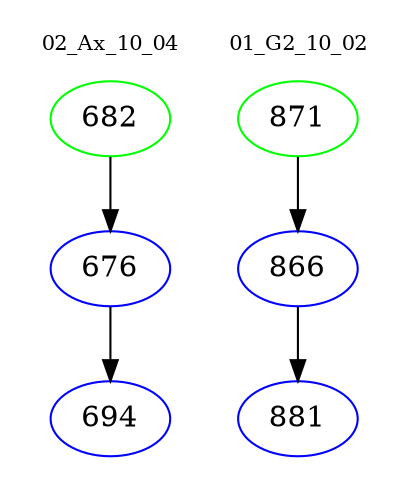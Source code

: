 digraph{
subgraph cluster_0 {
color = white
label = "02_Ax_10_04";
fontsize=10;
T0_682 [label="682", color="green"]
T0_682 -> T0_676 [color="black"]
T0_676 [label="676", color="blue"]
T0_676 -> T0_694 [color="black"]
T0_694 [label="694", color="blue"]
}
subgraph cluster_1 {
color = white
label = "01_G2_10_02";
fontsize=10;
T1_871 [label="871", color="green"]
T1_871 -> T1_866 [color="black"]
T1_866 [label="866", color="blue"]
T1_866 -> T1_881 [color="black"]
T1_881 [label="881", color="blue"]
}
}
